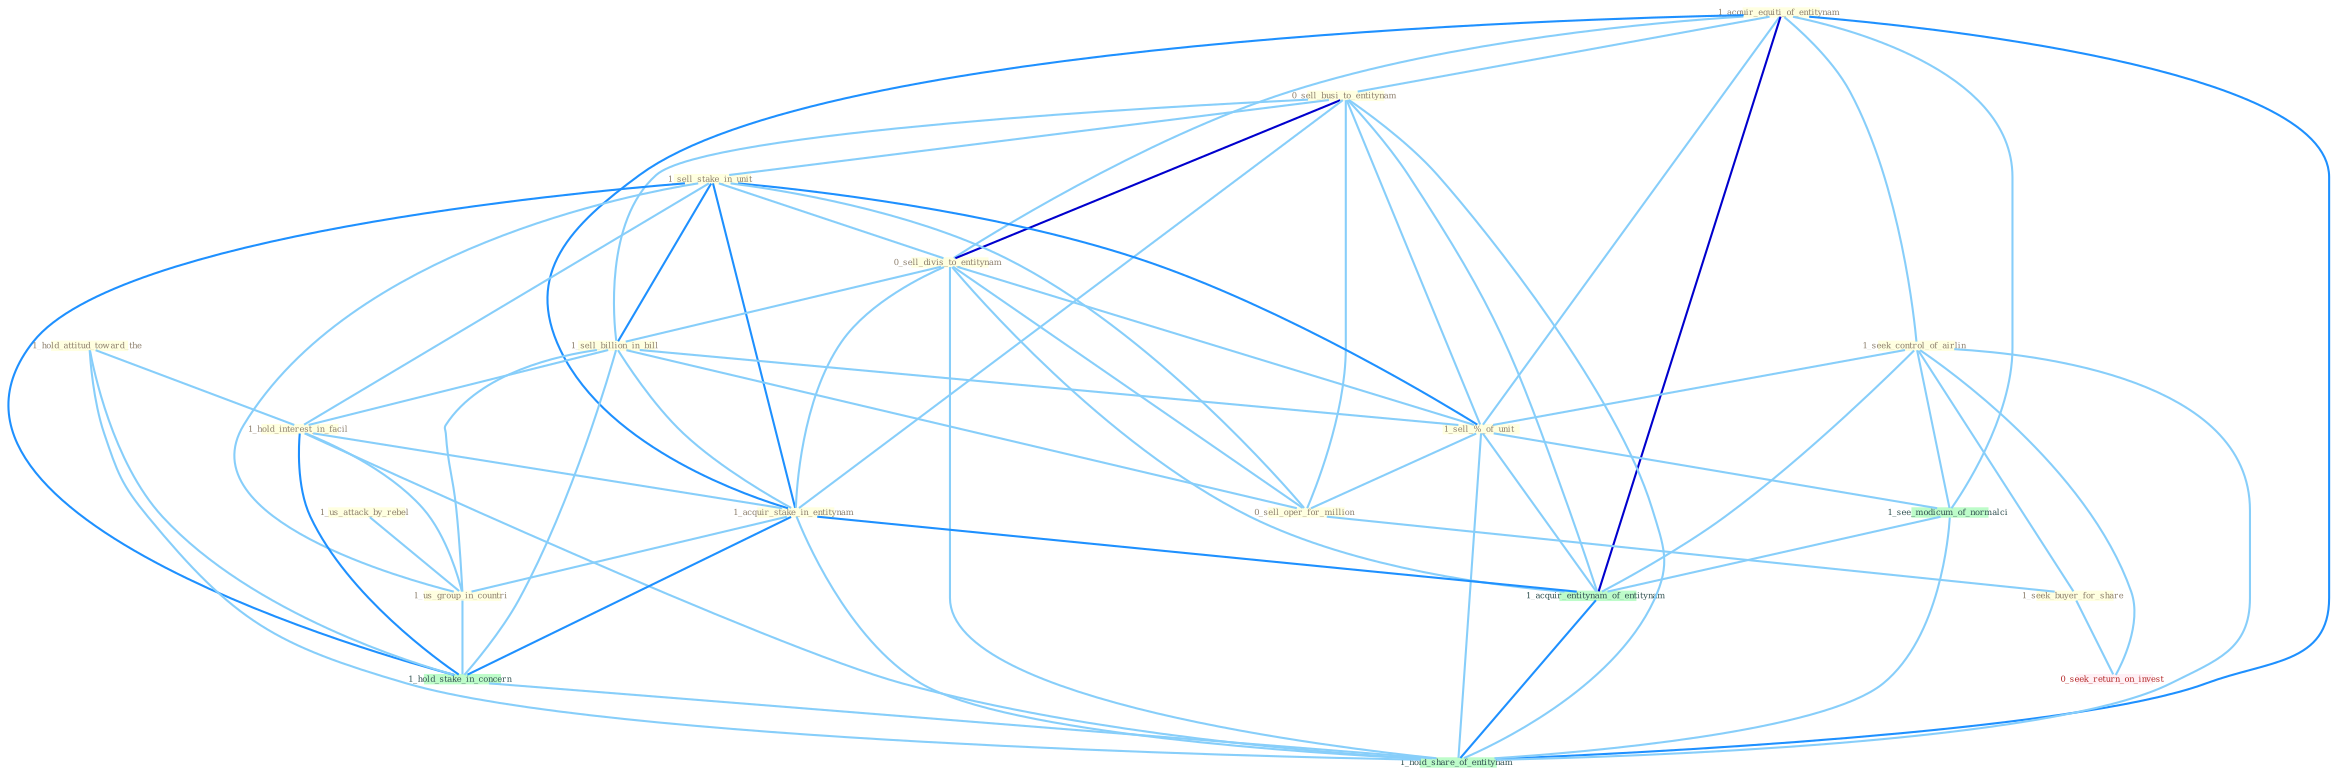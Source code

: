 Graph G{ 
    node
    [shape=polygon,style=filled,width=.5,height=.06,color="#BDFCC9",fixedsize=true,fontsize=4,
    fontcolor="#2f4f4f"];
    {node
    [color="#ffffe0", fontcolor="#8b7d6b"] "1_acquir_equiti_of_entitynam " "0_sell_busi_to_entitynam " "1_seek_control_of_airlin " "1_sell_stake_in_unit " "0_sell_divis_to_entitynam " "1_sell_billion_in_bill " "1_sell_%_of_unit " "1_us_attack_by_rebel " "1_hold_attitud_toward_the " "0_sell_oper_for_million " "1_hold_interest_in_facil " "1_seek_buyer_for_share " "1_acquir_stake_in_entitynam " "1_us_group_in_countri "}
{node [color="#fff0f5", fontcolor="#b22222"] "0_seek_return_on_invest "}
edge [color="#B0E2FF"];

	"1_acquir_equiti_of_entitynam " -- "0_sell_busi_to_entitynam " [w="1", color="#87cefa" ];
	"1_acquir_equiti_of_entitynam " -- "1_seek_control_of_airlin " [w="1", color="#87cefa" ];
	"1_acquir_equiti_of_entitynam " -- "0_sell_divis_to_entitynam " [w="1", color="#87cefa" ];
	"1_acquir_equiti_of_entitynam " -- "1_sell_%_of_unit " [w="1", color="#87cefa" ];
	"1_acquir_equiti_of_entitynam " -- "1_acquir_stake_in_entitynam " [w="2", color="#1e90ff" , len=0.8];
	"1_acquir_equiti_of_entitynam " -- "1_see_modicum_of_normalci " [w="1", color="#87cefa" ];
	"1_acquir_equiti_of_entitynam " -- "1_acquir_entitynam_of_entitynam " [w="3", color="#0000cd" , len=0.6];
	"1_acquir_equiti_of_entitynam " -- "1_hold_share_of_entitynam " [w="2", color="#1e90ff" , len=0.8];
	"0_sell_busi_to_entitynam " -- "1_sell_stake_in_unit " [w="1", color="#87cefa" ];
	"0_sell_busi_to_entitynam " -- "0_sell_divis_to_entitynam " [w="3", color="#0000cd" , len=0.6];
	"0_sell_busi_to_entitynam " -- "1_sell_billion_in_bill " [w="1", color="#87cefa" ];
	"0_sell_busi_to_entitynam " -- "1_sell_%_of_unit " [w="1", color="#87cefa" ];
	"0_sell_busi_to_entitynam " -- "0_sell_oper_for_million " [w="1", color="#87cefa" ];
	"0_sell_busi_to_entitynam " -- "1_acquir_stake_in_entitynam " [w="1", color="#87cefa" ];
	"0_sell_busi_to_entitynam " -- "1_acquir_entitynam_of_entitynam " [w="1", color="#87cefa" ];
	"0_sell_busi_to_entitynam " -- "1_hold_share_of_entitynam " [w="1", color="#87cefa" ];
	"1_seek_control_of_airlin " -- "1_sell_%_of_unit " [w="1", color="#87cefa" ];
	"1_seek_control_of_airlin " -- "1_seek_buyer_for_share " [w="1", color="#87cefa" ];
	"1_seek_control_of_airlin " -- "0_seek_return_on_invest " [w="1", color="#87cefa" ];
	"1_seek_control_of_airlin " -- "1_see_modicum_of_normalci " [w="1", color="#87cefa" ];
	"1_seek_control_of_airlin " -- "1_acquir_entitynam_of_entitynam " [w="1", color="#87cefa" ];
	"1_seek_control_of_airlin " -- "1_hold_share_of_entitynam " [w="1", color="#87cefa" ];
	"1_sell_stake_in_unit " -- "0_sell_divis_to_entitynam " [w="1", color="#87cefa" ];
	"1_sell_stake_in_unit " -- "1_sell_billion_in_bill " [w="2", color="#1e90ff" , len=0.8];
	"1_sell_stake_in_unit " -- "1_sell_%_of_unit " [w="2", color="#1e90ff" , len=0.8];
	"1_sell_stake_in_unit " -- "0_sell_oper_for_million " [w="1", color="#87cefa" ];
	"1_sell_stake_in_unit " -- "1_hold_interest_in_facil " [w="1", color="#87cefa" ];
	"1_sell_stake_in_unit " -- "1_acquir_stake_in_entitynam " [w="2", color="#1e90ff" , len=0.8];
	"1_sell_stake_in_unit " -- "1_us_group_in_countri " [w="1", color="#87cefa" ];
	"1_sell_stake_in_unit " -- "1_hold_stake_in_concern " [w="2", color="#1e90ff" , len=0.8];
	"0_sell_divis_to_entitynam " -- "1_sell_billion_in_bill " [w="1", color="#87cefa" ];
	"0_sell_divis_to_entitynam " -- "1_sell_%_of_unit " [w="1", color="#87cefa" ];
	"0_sell_divis_to_entitynam " -- "0_sell_oper_for_million " [w="1", color="#87cefa" ];
	"0_sell_divis_to_entitynam " -- "1_acquir_stake_in_entitynam " [w="1", color="#87cefa" ];
	"0_sell_divis_to_entitynam " -- "1_acquir_entitynam_of_entitynam " [w="1", color="#87cefa" ];
	"0_sell_divis_to_entitynam " -- "1_hold_share_of_entitynam " [w="1", color="#87cefa" ];
	"1_sell_billion_in_bill " -- "1_sell_%_of_unit " [w="1", color="#87cefa" ];
	"1_sell_billion_in_bill " -- "0_sell_oper_for_million " [w="1", color="#87cefa" ];
	"1_sell_billion_in_bill " -- "1_hold_interest_in_facil " [w="1", color="#87cefa" ];
	"1_sell_billion_in_bill " -- "1_acquir_stake_in_entitynam " [w="1", color="#87cefa" ];
	"1_sell_billion_in_bill " -- "1_us_group_in_countri " [w="1", color="#87cefa" ];
	"1_sell_billion_in_bill " -- "1_hold_stake_in_concern " [w="1", color="#87cefa" ];
	"1_sell_%_of_unit " -- "0_sell_oper_for_million " [w="1", color="#87cefa" ];
	"1_sell_%_of_unit " -- "1_see_modicum_of_normalci " [w="1", color="#87cefa" ];
	"1_sell_%_of_unit " -- "1_acquir_entitynam_of_entitynam " [w="1", color="#87cefa" ];
	"1_sell_%_of_unit " -- "1_hold_share_of_entitynam " [w="1", color="#87cefa" ];
	"1_us_attack_by_rebel " -- "1_us_group_in_countri " [w="1", color="#87cefa" ];
	"1_hold_attitud_toward_the " -- "1_hold_interest_in_facil " [w="1", color="#87cefa" ];
	"1_hold_attitud_toward_the " -- "1_hold_stake_in_concern " [w="1", color="#87cefa" ];
	"1_hold_attitud_toward_the " -- "1_hold_share_of_entitynam " [w="1", color="#87cefa" ];
	"0_sell_oper_for_million " -- "1_seek_buyer_for_share " [w="1", color="#87cefa" ];
	"1_hold_interest_in_facil " -- "1_acquir_stake_in_entitynam " [w="1", color="#87cefa" ];
	"1_hold_interest_in_facil " -- "1_us_group_in_countri " [w="1", color="#87cefa" ];
	"1_hold_interest_in_facil " -- "1_hold_stake_in_concern " [w="2", color="#1e90ff" , len=0.8];
	"1_hold_interest_in_facil " -- "1_hold_share_of_entitynam " [w="1", color="#87cefa" ];
	"1_seek_buyer_for_share " -- "0_seek_return_on_invest " [w="1", color="#87cefa" ];
	"1_acquir_stake_in_entitynam " -- "1_us_group_in_countri " [w="1", color="#87cefa" ];
	"1_acquir_stake_in_entitynam " -- "1_hold_stake_in_concern " [w="2", color="#1e90ff" , len=0.8];
	"1_acquir_stake_in_entitynam " -- "1_acquir_entitynam_of_entitynam " [w="2", color="#1e90ff" , len=0.8];
	"1_acquir_stake_in_entitynam " -- "1_hold_share_of_entitynam " [w="1", color="#87cefa" ];
	"1_us_group_in_countri " -- "1_hold_stake_in_concern " [w="1", color="#87cefa" ];
	"1_hold_stake_in_concern " -- "1_hold_share_of_entitynam " [w="1", color="#87cefa" ];
	"1_see_modicum_of_normalci " -- "1_acquir_entitynam_of_entitynam " [w="1", color="#87cefa" ];
	"1_see_modicum_of_normalci " -- "1_hold_share_of_entitynam " [w="1", color="#87cefa" ];
	"1_acquir_entitynam_of_entitynam " -- "1_hold_share_of_entitynam " [w="2", color="#1e90ff" , len=0.8];
}